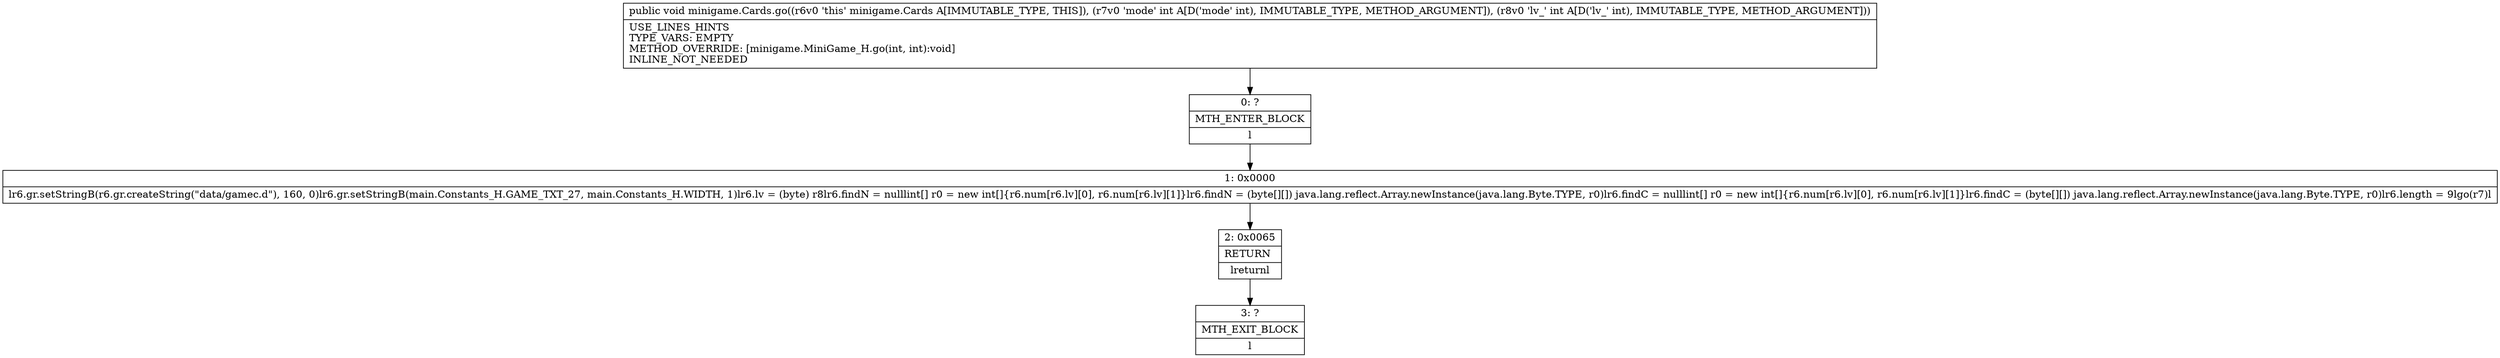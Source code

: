 digraph "CFG forminigame.Cards.go(II)V" {
Node_0 [shape=record,label="{0\:\ ?|MTH_ENTER_BLOCK\l|l}"];
Node_1 [shape=record,label="{1\:\ 0x0000|lr6.gr.setStringB(r6.gr.createString(\"data\/gamec.d\"), 160, 0)lr6.gr.setStringB(main.Constants_H.GAME_TXT_27, main.Constants_H.WIDTH, 1)lr6.lv = (byte) r8lr6.findN = nulllint[] r0 = new int[]\{r6.num[r6.lv][0], r6.num[r6.lv][1]\}lr6.findN = (byte[][]) java.lang.reflect.Array.newInstance(java.lang.Byte.TYPE, r0)lr6.findC = nulllint[] r0 = new int[]\{r6.num[r6.lv][0], r6.num[r6.lv][1]\}lr6.findC = (byte[][]) java.lang.reflect.Array.newInstance(java.lang.Byte.TYPE, r0)lr6.length = 9lgo(r7)l}"];
Node_2 [shape=record,label="{2\:\ 0x0065|RETURN\l|lreturnl}"];
Node_3 [shape=record,label="{3\:\ ?|MTH_EXIT_BLOCK\l|l}"];
MethodNode[shape=record,label="{public void minigame.Cards.go((r6v0 'this' minigame.Cards A[IMMUTABLE_TYPE, THIS]), (r7v0 'mode' int A[D('mode' int), IMMUTABLE_TYPE, METHOD_ARGUMENT]), (r8v0 'lv_' int A[D('lv_' int), IMMUTABLE_TYPE, METHOD_ARGUMENT]))  | USE_LINES_HINTS\lTYPE_VARS: EMPTY\lMETHOD_OVERRIDE: [minigame.MiniGame_H.go(int, int):void]\lINLINE_NOT_NEEDED\l}"];
MethodNode -> Node_0;
Node_0 -> Node_1;
Node_1 -> Node_2;
Node_2 -> Node_3;
}

